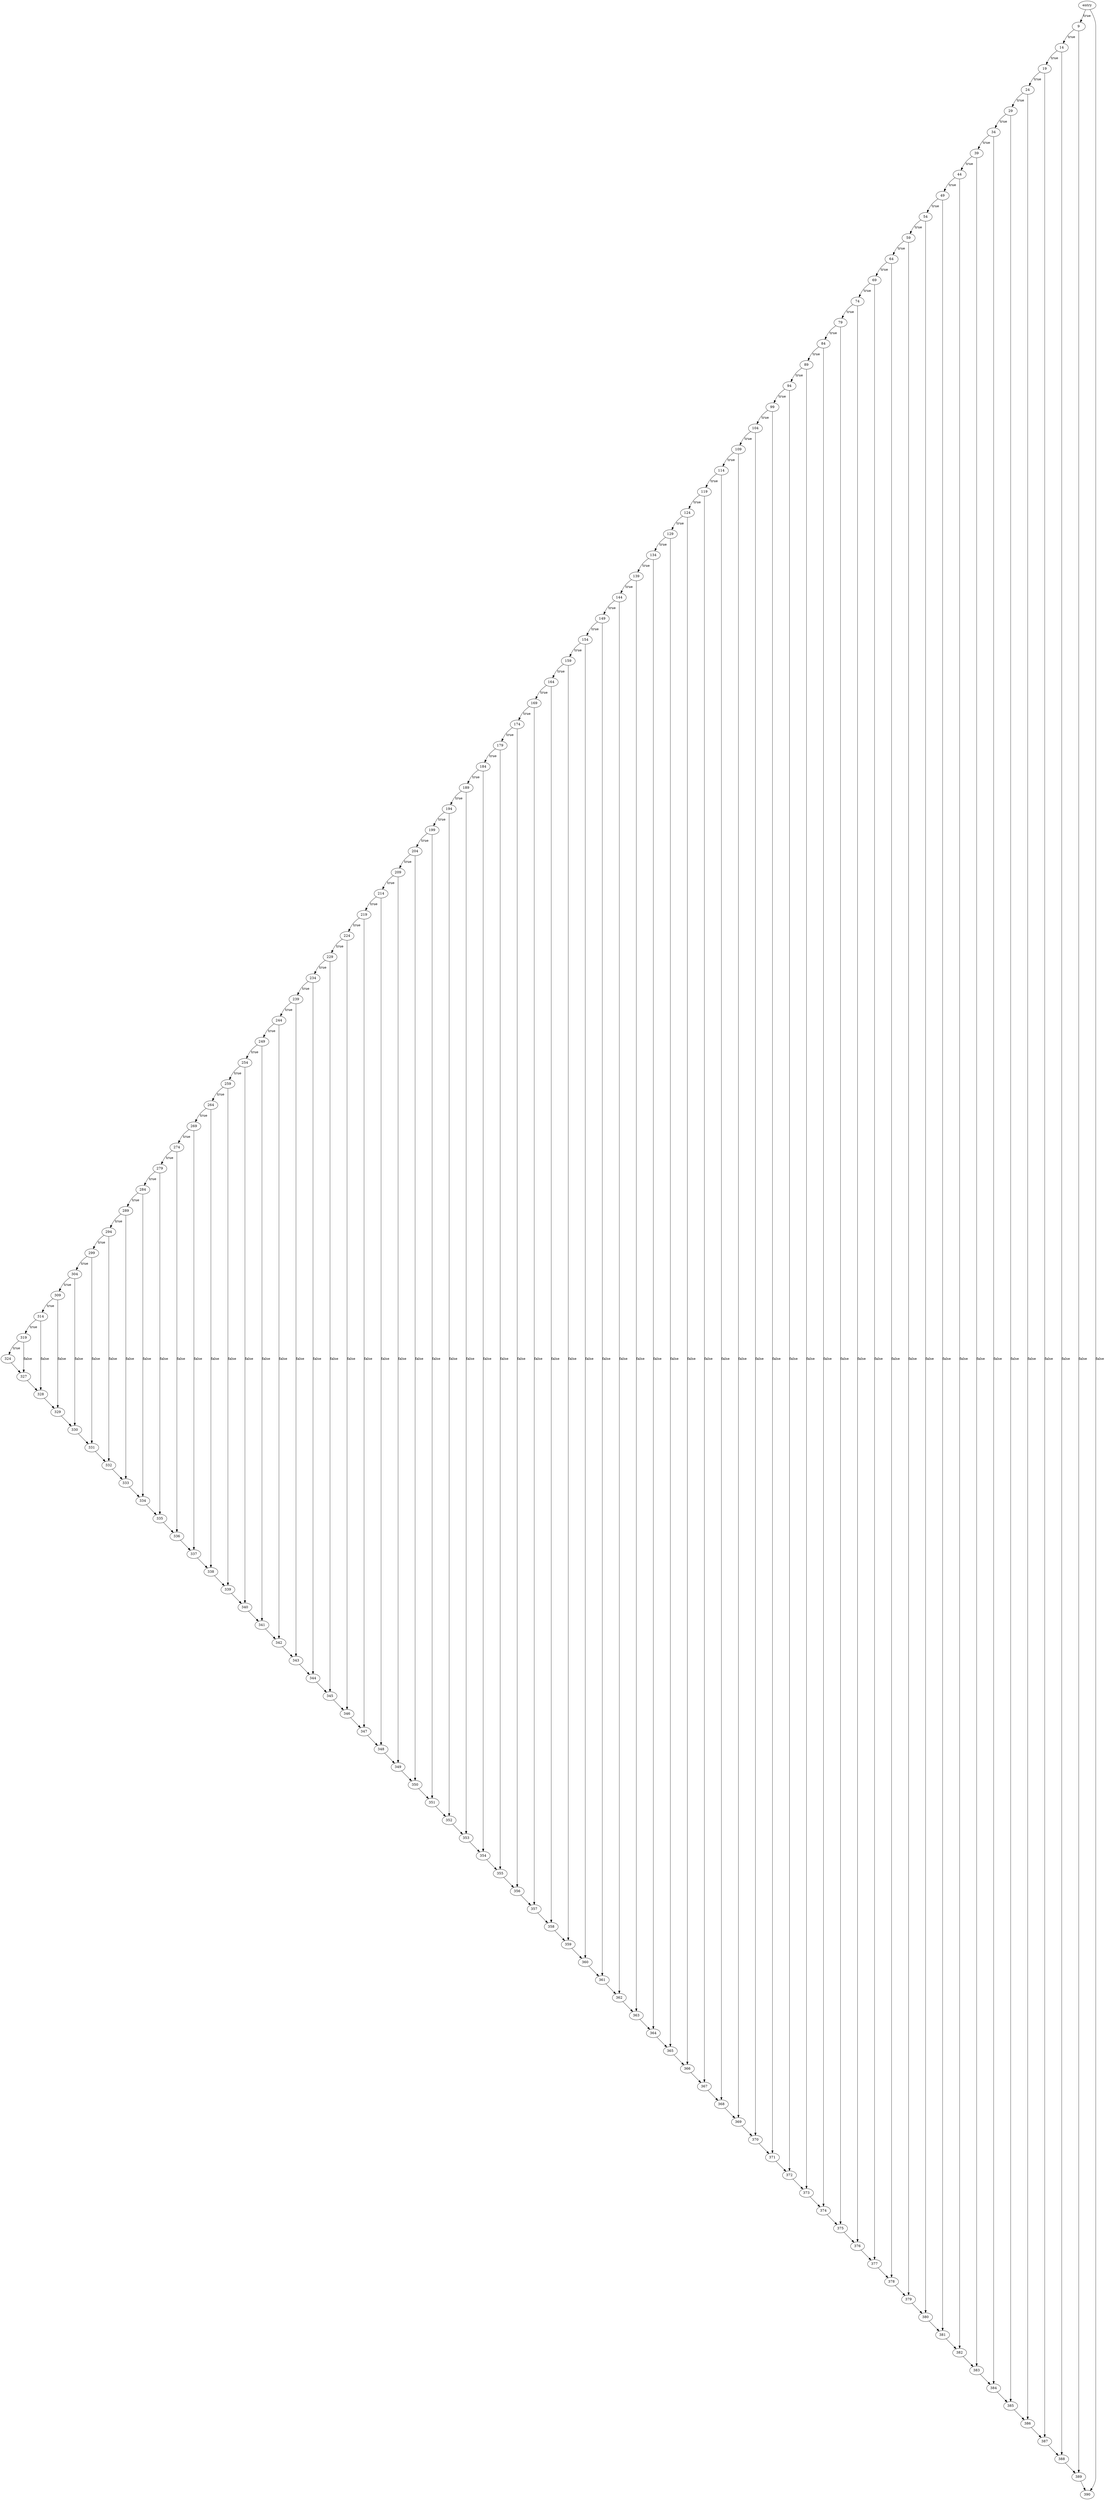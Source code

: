 digraph main {
	// Node definitions.
	2 [label=entry];
	9;
	390;
	14;
	389;
	19;
	388;
	24;
	387;
	29;
	386;
	34;
	385;
	39;
	384;
	44;
	383;
	49;
	382;
	54;
	381;
	59;
	380;
	64;
	379;
	69;
	378;
	74;
	377;
	79;
	376;
	84;
	375;
	89;
	374;
	94;
	373;
	99;
	372;
	104;
	371;
	109;
	370;
	114;
	369;
	119;
	368;
	124;
	367;
	129;
	366;
	134;
	365;
	139;
	364;
	144;
	363;
	149;
	362;
	154;
	361;
	159;
	360;
	164;
	359;
	169;
	358;
	174;
	357;
	179;
	356;
	184;
	355;
	189;
	354;
	194;
	353;
	199;
	352;
	204;
	351;
	209;
	350;
	214;
	349;
	219;
	348;
	224;
	347;
	229;
	346;
	234;
	345;
	239;
	344;
	244;
	343;
	249;
	342;
	254;
	341;
	259;
	340;
	264;
	339;
	269;
	338;
	274;
	337;
	279;
	336;
	284;
	335;
	289;
	334;
	294;
	333;
	299;
	332;
	304;
	331;
	309;
	330;
	314;
	329;
	319;
	328;
	324;
	327;

	// Edge definitions.
	2 -> 9 [label=true];
	2 -> 390 [label=false];
	9 -> 14 [label=true];
	9 -> 389 [label=false];
	14 -> 19 [label=true];
	14 -> 388 [label=false];
	389 -> 390;
	19 -> 24 [label=true];
	19 -> 387 [label=false];
	388 -> 389;
	24 -> 29 [label=true];
	24 -> 386 [label=false];
	387 -> 388;
	29 -> 34 [label=true];
	29 -> 385 [label=false];
	386 -> 387;
	34 -> 39 [label=true];
	34 -> 384 [label=false];
	385 -> 386;
	39 -> 44 [label=true];
	39 -> 383 [label=false];
	384 -> 385;
	44 -> 49 [label=true];
	44 -> 382 [label=false];
	383 -> 384;
	49 -> 54 [label=true];
	49 -> 381 [label=false];
	382 -> 383;
	54 -> 59 [label=true];
	54 -> 380 [label=false];
	381 -> 382;
	59 -> 64 [label=true];
	59 -> 379 [label=false];
	380 -> 381;
	64 -> 69 [label=true];
	64 -> 378 [label=false];
	379 -> 380;
	69 -> 74 [label=true];
	69 -> 377 [label=false];
	378 -> 379;
	74 -> 79 [label=true];
	74 -> 376 [label=false];
	377 -> 378;
	79 -> 84 [label=true];
	79 -> 375 [label=false];
	376 -> 377;
	84 -> 89 [label=true];
	84 -> 374 [label=false];
	375 -> 376;
	89 -> 94 [label=true];
	89 -> 373 [label=false];
	374 -> 375;
	94 -> 99 [label=true];
	94 -> 372 [label=false];
	373 -> 374;
	99 -> 104 [label=true];
	99 -> 371 [label=false];
	372 -> 373;
	104 -> 109 [label=true];
	104 -> 370 [label=false];
	371 -> 372;
	109 -> 114 [label=true];
	109 -> 369 [label=false];
	370 -> 371;
	114 -> 119 [label=true];
	114 -> 368 [label=false];
	369 -> 370;
	119 -> 124 [label=true];
	119 -> 367 [label=false];
	368 -> 369;
	124 -> 129 [label=true];
	124 -> 366 [label=false];
	367 -> 368;
	129 -> 134 [label=true];
	129 -> 365 [label=false];
	366 -> 367;
	134 -> 139 [label=true];
	134 -> 364 [label=false];
	365 -> 366;
	139 -> 144 [label=true];
	139 -> 363 [label=false];
	364 -> 365;
	144 -> 149 [label=true];
	144 -> 362 [label=false];
	363 -> 364;
	149 -> 154 [label=true];
	149 -> 361 [label=false];
	362 -> 363;
	154 -> 159 [label=true];
	154 -> 360 [label=false];
	361 -> 362;
	159 -> 164 [label=true];
	159 -> 359 [label=false];
	360 -> 361;
	164 -> 169 [label=true];
	164 -> 358 [label=false];
	359 -> 360;
	169 -> 174 [label=true];
	169 -> 357 [label=false];
	358 -> 359;
	174 -> 179 [label=true];
	174 -> 356 [label=false];
	357 -> 358;
	179 -> 184 [label=true];
	179 -> 355 [label=false];
	356 -> 357;
	184 -> 189 [label=true];
	184 -> 354 [label=false];
	355 -> 356;
	189 -> 194 [label=true];
	189 -> 353 [label=false];
	354 -> 355;
	194 -> 199 [label=true];
	194 -> 352 [label=false];
	353 -> 354;
	199 -> 204 [label=true];
	199 -> 351 [label=false];
	352 -> 353;
	204 -> 209 [label=true];
	204 -> 350 [label=false];
	351 -> 352;
	209 -> 214 [label=true];
	209 -> 349 [label=false];
	350 -> 351;
	214 -> 219 [label=true];
	214 -> 348 [label=false];
	349 -> 350;
	219 -> 224 [label=true];
	219 -> 347 [label=false];
	348 -> 349;
	224 -> 229 [label=true];
	224 -> 346 [label=false];
	347 -> 348;
	229 -> 234 [label=true];
	229 -> 345 [label=false];
	346 -> 347;
	234 -> 239 [label=true];
	234 -> 344 [label=false];
	345 -> 346;
	239 -> 244 [label=true];
	239 -> 343 [label=false];
	344 -> 345;
	244 -> 249 [label=true];
	244 -> 342 [label=false];
	343 -> 344;
	249 -> 254 [label=true];
	249 -> 341 [label=false];
	342 -> 343;
	254 -> 259 [label=true];
	254 -> 340 [label=false];
	341 -> 342;
	259 -> 264 [label=true];
	259 -> 339 [label=false];
	340 -> 341;
	264 -> 269 [label=true];
	264 -> 338 [label=false];
	339 -> 340;
	269 -> 274 [label=true];
	269 -> 337 [label=false];
	338 -> 339;
	274 -> 279 [label=true];
	274 -> 336 [label=false];
	337 -> 338;
	279 -> 284 [label=true];
	279 -> 335 [label=false];
	336 -> 337;
	284 -> 289 [label=true];
	284 -> 334 [label=false];
	335 -> 336;
	289 -> 294 [label=true];
	289 -> 333 [label=false];
	334 -> 335;
	294 -> 299 [label=true];
	294 -> 332 [label=false];
	333 -> 334;
	299 -> 304 [label=true];
	299 -> 331 [label=false];
	332 -> 333;
	304 -> 309 [label=true];
	304 -> 330 [label=false];
	331 -> 332;
	309 -> 314 [label=true];
	309 -> 329 [label=false];
	330 -> 331;
	314 -> 319 [label=true];
	314 -> 328 [label=false];
	329 -> 330;
	319 -> 324 [label=true];
	319 -> 327 [label=false];
	328 -> 329;
	324 -> 327;
	327 -> 328;
}
